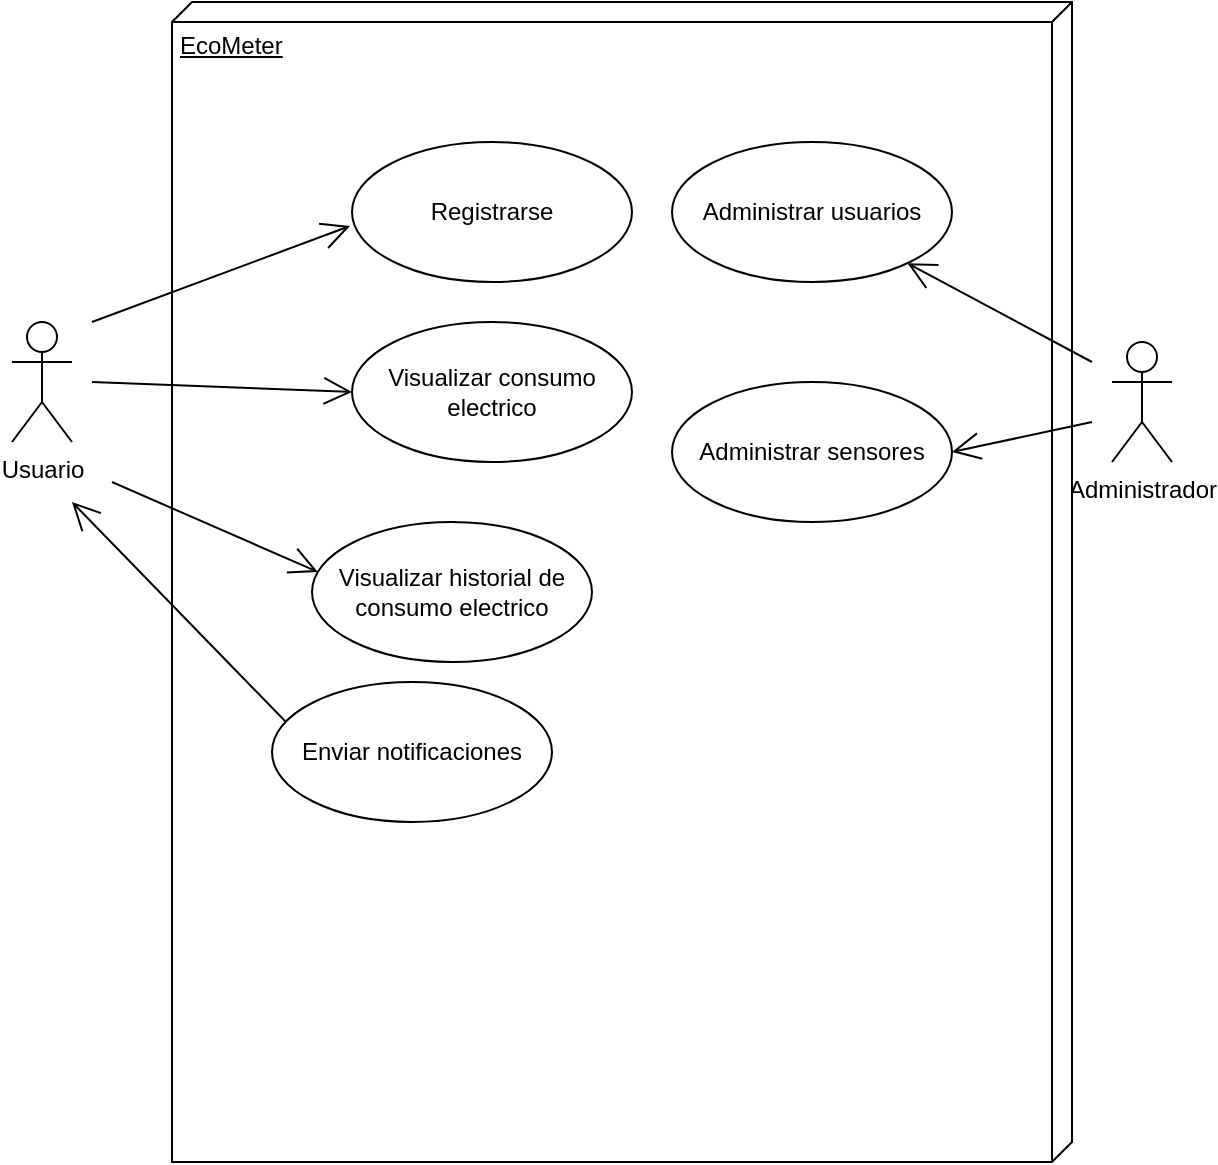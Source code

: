 <mxfile version="23.0.2" type="github">
  <diagram name="Página-1" id="9p1yN0jeeB281-lw9D0t">
    <mxGraphModel dx="1434" dy="746" grid="1" gridSize="10" guides="1" tooltips="1" connect="1" arrows="1" fold="1" page="1" pageScale="1" pageWidth="827" pageHeight="1169" math="0" shadow="0">
      <root>
        <mxCell id="0" />
        <mxCell id="1" parent="0" />
        <mxCell id="OAP9CSuasoYouma8eWRJ-1" value="Usuario" style="shape=umlActor;verticalLabelPosition=bottom;verticalAlign=top;html=1;" vertex="1" parent="1">
          <mxGeometry x="90" y="200" width="30" height="60" as="geometry" />
        </mxCell>
        <mxCell id="OAP9CSuasoYouma8eWRJ-2" value="Administrador" style="shape=umlActor;verticalLabelPosition=bottom;verticalAlign=top;html=1;" vertex="1" parent="1">
          <mxGeometry x="640" y="210" width="30" height="60" as="geometry" />
        </mxCell>
        <mxCell id="OAP9CSuasoYouma8eWRJ-4" value="EcoMeter" style="verticalAlign=top;align=left;spacingTop=8;spacingLeft=2;spacingRight=12;shape=cube;size=10;direction=south;fontStyle=4;html=1;whiteSpace=wrap;" vertex="1" parent="1">
          <mxGeometry x="170" y="40" width="450" height="580" as="geometry" />
        </mxCell>
        <mxCell id="OAP9CSuasoYouma8eWRJ-5" value="Registrarse" style="ellipse;whiteSpace=wrap;html=1;" vertex="1" parent="1">
          <mxGeometry x="260" y="110" width="140" height="70" as="geometry" />
        </mxCell>
        <mxCell id="OAP9CSuasoYouma8eWRJ-7" value="Visualizar consumo electrico" style="ellipse;whiteSpace=wrap;html=1;" vertex="1" parent="1">
          <mxGeometry x="260" y="200" width="140" height="70" as="geometry" />
        </mxCell>
        <mxCell id="OAP9CSuasoYouma8eWRJ-11" value="" style="endArrow=open;endFill=1;endSize=12;html=1;rounded=0;entryX=-0.007;entryY=0.6;entryDx=0;entryDy=0;entryPerimeter=0;" edge="1" parent="1" target="OAP9CSuasoYouma8eWRJ-5">
          <mxGeometry width="160" relative="1" as="geometry">
            <mxPoint x="130" y="200" as="sourcePoint" />
            <mxPoint x="260" y="160" as="targetPoint" />
          </mxGeometry>
        </mxCell>
        <mxCell id="OAP9CSuasoYouma8eWRJ-12" value="" style="endArrow=open;endFill=1;endSize=12;html=1;rounded=0;entryX=0;entryY=0.5;entryDx=0;entryDy=0;" edge="1" parent="1" target="OAP9CSuasoYouma8eWRJ-7">
          <mxGeometry width="160" relative="1" as="geometry">
            <mxPoint x="130" y="230" as="sourcePoint" />
            <mxPoint x="250" y="230" as="targetPoint" />
          </mxGeometry>
        </mxCell>
        <mxCell id="OAP9CSuasoYouma8eWRJ-13" value="Administrar usuarios" style="ellipse;whiteSpace=wrap;html=1;" vertex="1" parent="1">
          <mxGeometry x="420" y="110" width="140" height="70" as="geometry" />
        </mxCell>
        <mxCell id="OAP9CSuasoYouma8eWRJ-14" value="" style="endArrow=open;endFill=1;endSize=12;html=1;rounded=0;" edge="1" parent="1" target="OAP9CSuasoYouma8eWRJ-13">
          <mxGeometry width="160" relative="1" as="geometry">
            <mxPoint x="630" y="220" as="sourcePoint" />
            <mxPoint x="650" y="250" as="targetPoint" />
          </mxGeometry>
        </mxCell>
        <mxCell id="OAP9CSuasoYouma8eWRJ-15" value="Visualizar historial de consumo electrico" style="ellipse;whiteSpace=wrap;html=1;" vertex="1" parent="1">
          <mxGeometry x="240" y="300" width="140" height="70" as="geometry" />
        </mxCell>
        <mxCell id="OAP9CSuasoYouma8eWRJ-16" value="" style="endArrow=open;endFill=1;endSize=12;html=1;rounded=0;entryX=0.021;entryY=0.357;entryDx=0;entryDy=0;entryPerimeter=0;" edge="1" parent="1" target="OAP9CSuasoYouma8eWRJ-15">
          <mxGeometry width="160" relative="1" as="geometry">
            <mxPoint x="140" y="280" as="sourcePoint" />
            <mxPoint x="260" y="280" as="targetPoint" />
          </mxGeometry>
        </mxCell>
        <mxCell id="OAP9CSuasoYouma8eWRJ-17" value="Enviar notificaciones" style="ellipse;whiteSpace=wrap;html=1;" vertex="1" parent="1">
          <mxGeometry x="220" y="380" width="140" height="70" as="geometry" />
        </mxCell>
        <mxCell id="OAP9CSuasoYouma8eWRJ-18" value="" style="endArrow=open;endFill=1;endSize=12;html=1;rounded=0;exitX=0.05;exitY=0.286;exitDx=0;exitDy=0;exitPerimeter=0;" edge="1" parent="1" source="OAP9CSuasoYouma8eWRJ-17">
          <mxGeometry width="160" relative="1" as="geometry">
            <mxPoint x="150" y="360" as="sourcePoint" />
            <mxPoint x="120" y="290" as="targetPoint" />
          </mxGeometry>
        </mxCell>
        <mxCell id="OAP9CSuasoYouma8eWRJ-19" value="Administrar sensores" style="ellipse;whiteSpace=wrap;html=1;" vertex="1" parent="1">
          <mxGeometry x="420" y="230" width="140" height="70" as="geometry" />
        </mxCell>
        <mxCell id="OAP9CSuasoYouma8eWRJ-20" value="" style="endArrow=open;endFill=1;endSize=12;html=1;rounded=0;entryX=1;entryY=0.5;entryDx=0;entryDy=0;" edge="1" parent="1" target="OAP9CSuasoYouma8eWRJ-19">
          <mxGeometry width="160" relative="1" as="geometry">
            <mxPoint x="630" y="250" as="sourcePoint" />
            <mxPoint x="548" y="181" as="targetPoint" />
          </mxGeometry>
        </mxCell>
      </root>
    </mxGraphModel>
  </diagram>
</mxfile>

